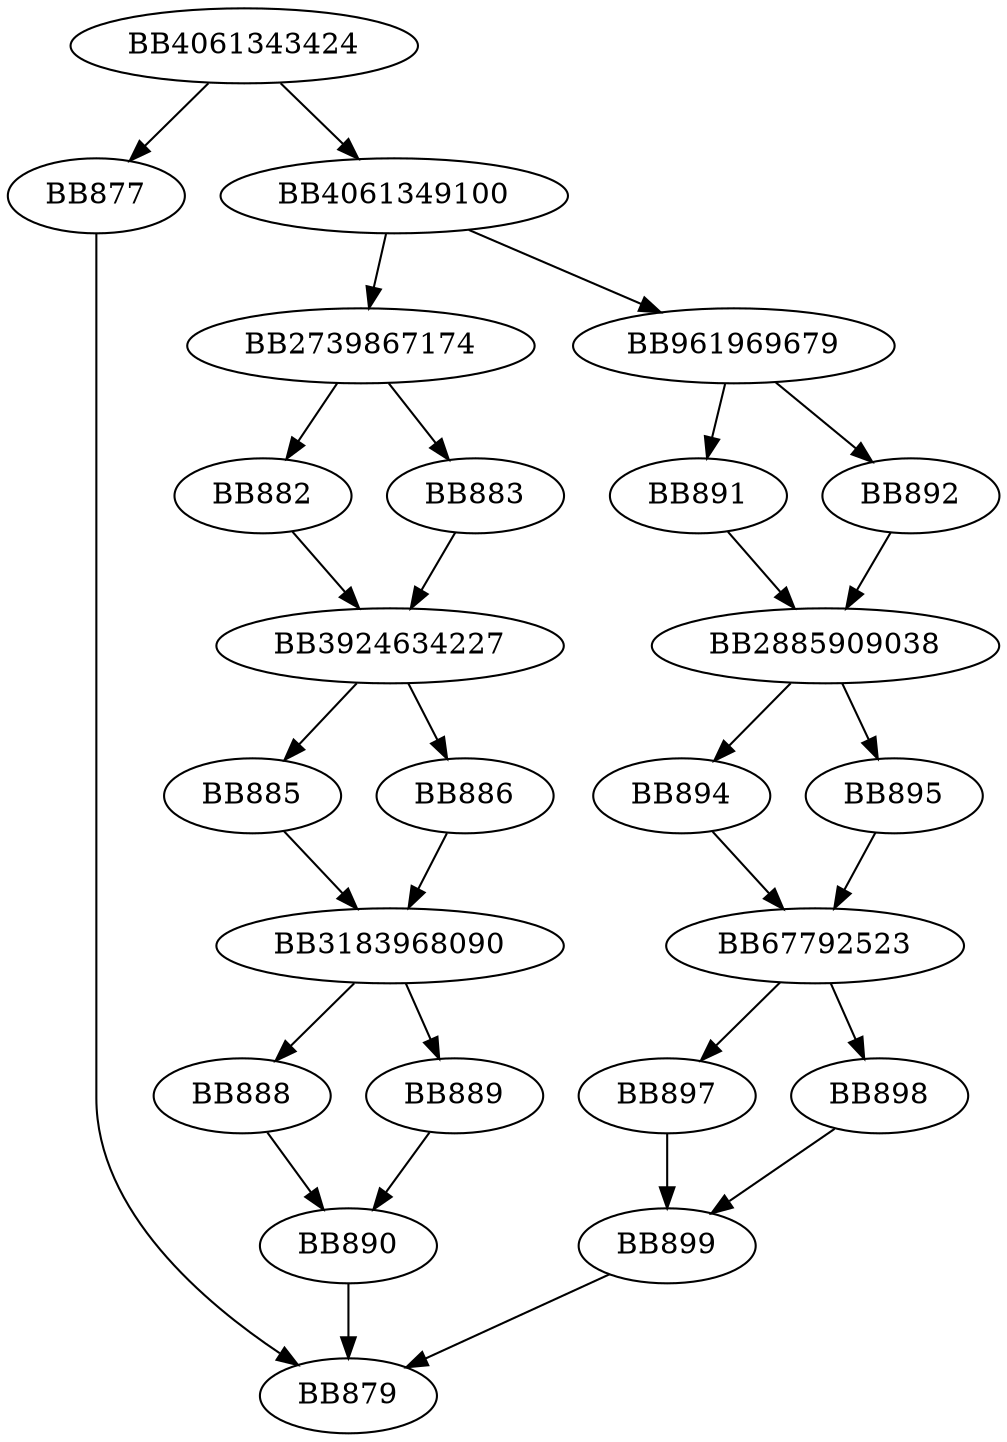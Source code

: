 digraph G{
	BB4061343424->BB877;
	BB4061343424->BB4061349100;
	BB877->BB879;
	BB4061349100->BB2739867174;
	BB4061349100->BB961969679;
	BB2739867174->BB882;
	BB2739867174->BB883;
	BB883->BB3924634227;
	BB882->BB3924634227;
	BB3924634227->BB885;
	BB3924634227->BB886;
	BB886->BB3183968090;
	BB885->BB3183968090;
	BB3183968090->BB888;
	BB3183968090->BB889;
	BB889->BB890;
	BB888->BB890;
	BB890->BB879;
	BB961969679->BB891;
	BB961969679->BB892;
	BB892->BB2885909038;
	BB891->BB2885909038;
	BB2885909038->BB894;
	BB2885909038->BB895;
	BB895->BB67792523;
	BB894->BB67792523;
	BB67792523->BB897;
	BB67792523->BB898;
	BB898->BB899;
	BB897->BB899;
	BB899->BB879;
}
